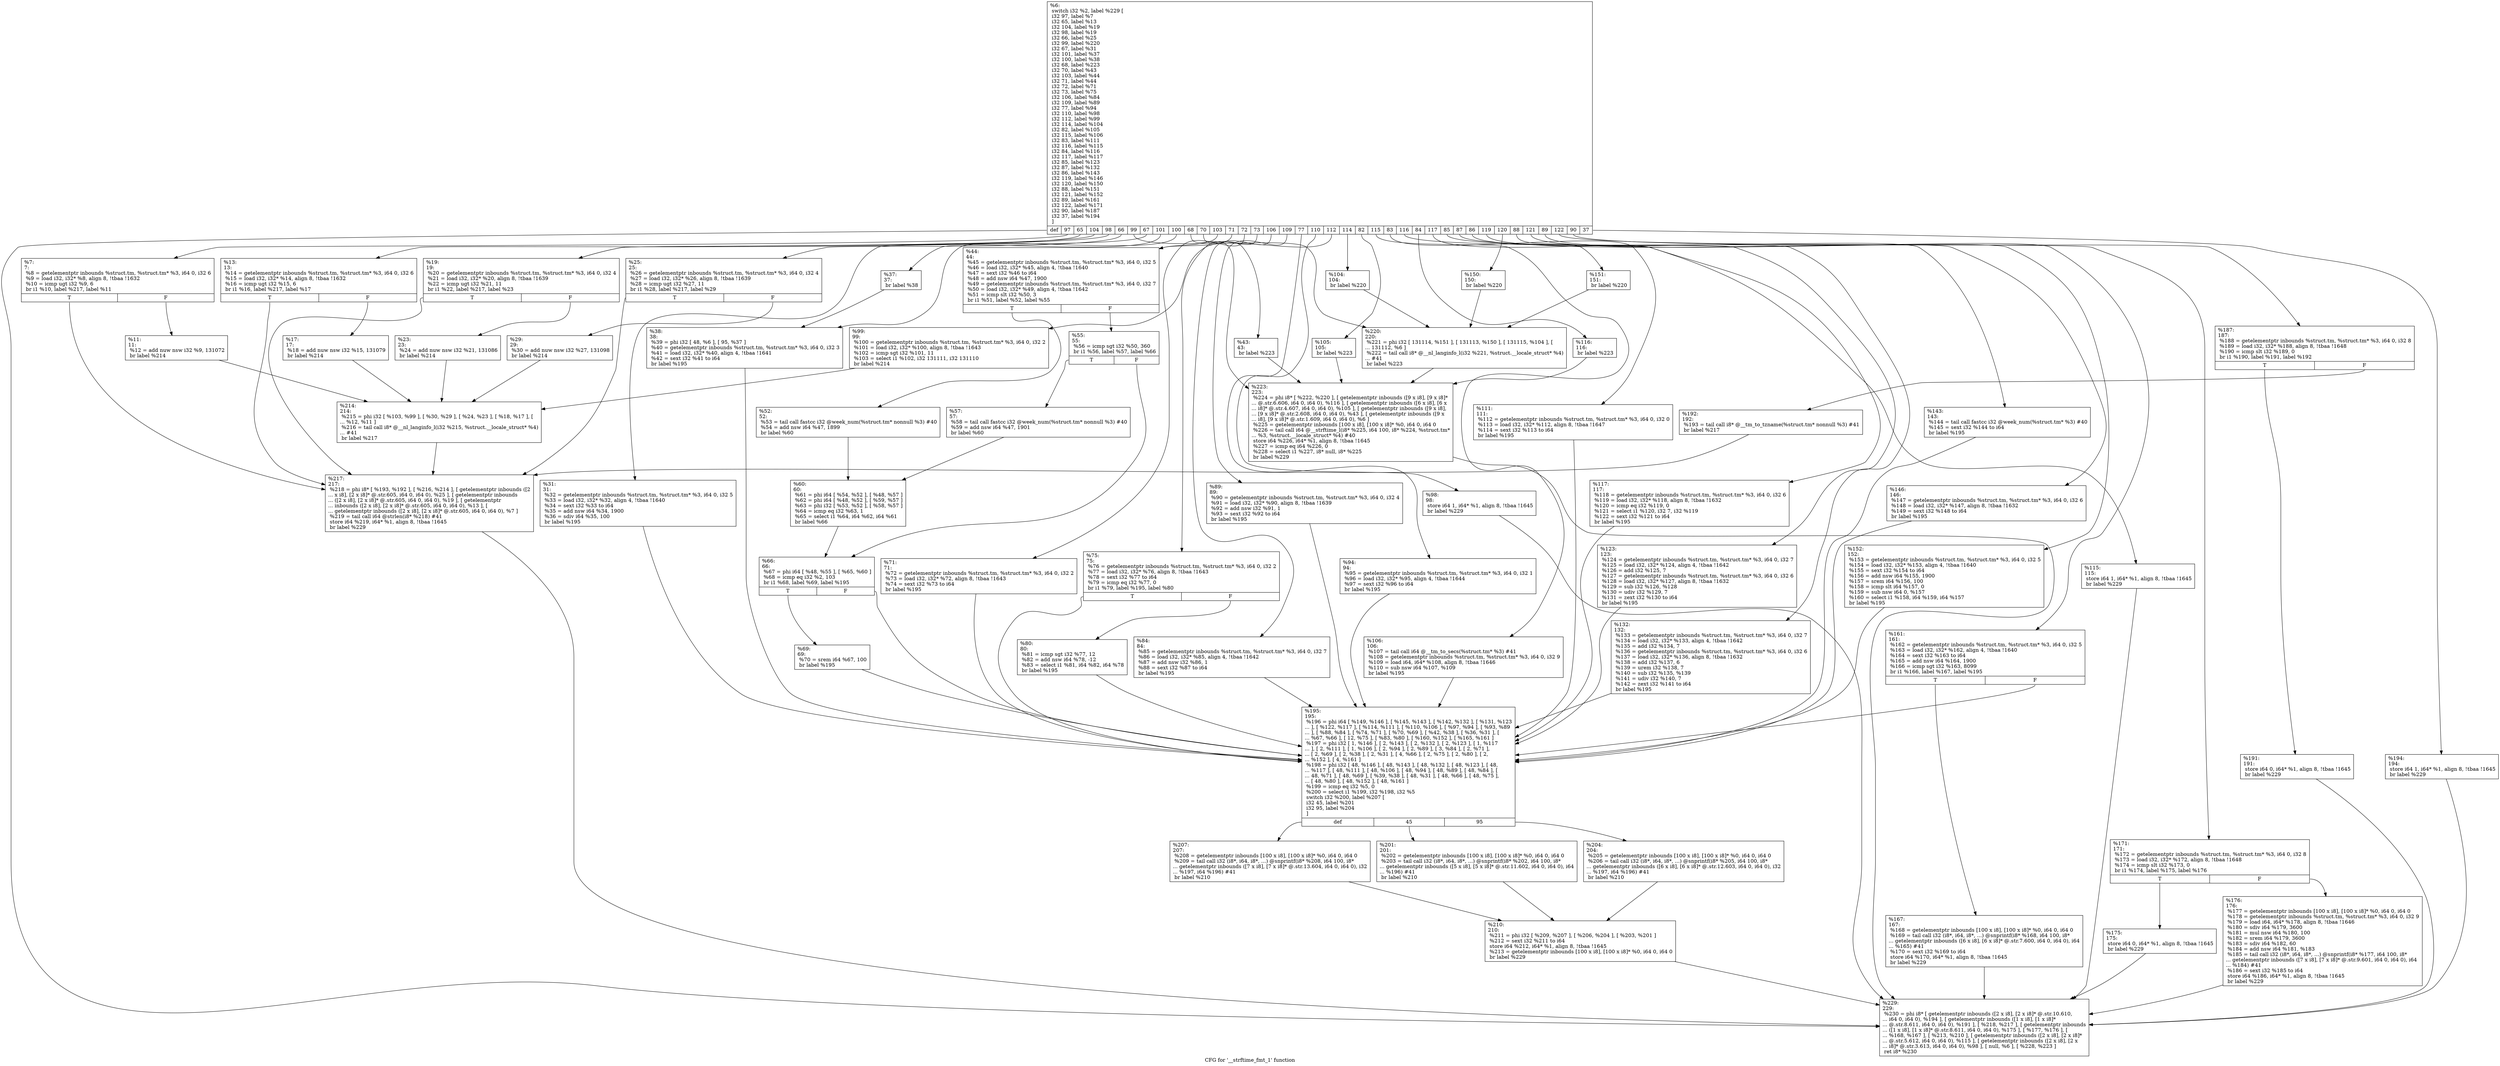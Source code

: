 digraph "CFG for '__strftime_fmt_1' function" {
	label="CFG for '__strftime_fmt_1' function";

	Node0x181b0a0 [shape=record,label="{%6:\l  switch i32 %2, label %229 [\l    i32 97, label %7\l    i32 65, label %13\l    i32 104, label %19\l    i32 98, label %19\l    i32 66, label %25\l    i32 99, label %220\l    i32 67, label %31\l    i32 101, label %37\l    i32 100, label %38\l    i32 68, label %223\l    i32 70, label %43\l    i32 103, label %44\l    i32 71, label %44\l    i32 72, label %71\l    i32 73, label %75\l    i32 106, label %84\l    i32 109, label %89\l    i32 77, label %94\l    i32 110, label %98\l    i32 112, label %99\l    i32 114, label %104\l    i32 82, label %105\l    i32 115, label %106\l    i32 83, label %111\l    i32 116, label %115\l    i32 84, label %116\l    i32 117, label %117\l    i32 85, label %123\l    i32 87, label %132\l    i32 86, label %143\l    i32 119, label %146\l    i32 120, label %150\l    i32 88, label %151\l    i32 121, label %152\l    i32 89, label %161\l    i32 122, label %171\l    i32 90, label %187\l    i32 37, label %194\l  ]\l|{<s0>def|<s1>97|<s2>65|<s3>104|<s4>98|<s5>66|<s6>99|<s7>67|<s8>101|<s9>100|<s10>68|<s11>70|<s12>103|<s13>71|<s14>72|<s15>73|<s16>106|<s17>109|<s18>77|<s19>110|<s20>112|<s21>114|<s22>82|<s23>115|<s24>83|<s25>116|<s26>84|<s27>117|<s28>85|<s29>87|<s30>86|<s31>119|<s32>120|<s33>88|<s34>121|<s35>89|<s36>122|<s37>90|<s38>37}}"];
	Node0x181b0a0:s0 -> Node0x181c360;
	Node0x181b0a0:s1 -> Node0x181b0f0;
	Node0x181b0a0:s2 -> Node0x181b190;
	Node0x181b0a0:s3 -> Node0x181b230;
	Node0x181b0a0:s4 -> Node0x181b230;
	Node0x181b0a0:s5 -> Node0x181b2d0;
	Node0x181b0a0:s6 -> Node0x181c2c0;
	Node0x181b0a0:s7 -> Node0x181b370;
	Node0x181b0a0:s8 -> Node0x181b3c0;
	Node0x181b0a0:s9 -> Node0x181b410;
	Node0x181b0a0:s10 -> Node0x181c310;
	Node0x181b0a0:s11 -> Node0x181b460;
	Node0x181b0a0:s12 -> Node0x181b4b0;
	Node0x181b0a0:s13 -> Node0x181b4b0;
	Node0x181b0a0:s14 -> Node0x181b6e0;
	Node0x181b0a0:s15 -> Node0x181b730;
	Node0x181b0a0:s16 -> Node0x181b7d0;
	Node0x181b0a0:s17 -> Node0x181b820;
	Node0x181b0a0:s18 -> Node0x181b870;
	Node0x181b0a0:s19 -> Node0x181b8c0;
	Node0x181b0a0:s20 -> Node0x181b910;
	Node0x181b0a0:s21 -> Node0x181b960;
	Node0x181b0a0:s22 -> Node0x181b9b0;
	Node0x181b0a0:s23 -> Node0x181ba00;
	Node0x181b0a0:s24 -> Node0x181ba50;
	Node0x181b0a0:s25 -> Node0x181baa0;
	Node0x181b0a0:s26 -> Node0x181baf0;
	Node0x181b0a0:s27 -> Node0x181bb40;
	Node0x181b0a0:s28 -> Node0x181bb90;
	Node0x181b0a0:s29 -> Node0x181bbe0;
	Node0x181b0a0:s30 -> Node0x181bc30;
	Node0x181b0a0:s31 -> Node0x181bc80;
	Node0x181b0a0:s32 -> Node0x181bcd0;
	Node0x181b0a0:s33 -> Node0x181bd20;
	Node0x181b0a0:s34 -> Node0x181bd70;
	Node0x181b0a0:s35 -> Node0x181bdc0;
	Node0x181b0a0:s36 -> Node0x181be60;
	Node0x181b0a0:s37 -> Node0x181bf50;
	Node0x181b0a0:s38 -> Node0x181c040;
	Node0x181b0f0 [shape=record,label="{%7:\l7:                                                \l  %8 = getelementptr inbounds %struct.tm, %struct.tm* %3, i64 0, i32 6\l  %9 = load i32, i32* %8, align 8, !tbaa !1632\l  %10 = icmp ugt i32 %9, 6\l  br i1 %10, label %217, label %11\l|{<s0>T|<s1>F}}"];
	Node0x181b0f0:s0 -> Node0x181c270;
	Node0x181b0f0:s1 -> Node0x181b140;
	Node0x181b140 [shape=record,label="{%11:\l11:                                               \l  %12 = add nuw nsw i32 %9, 131072\l  br label %214\l}"];
	Node0x181b140 -> Node0x181c220;
	Node0x181b190 [shape=record,label="{%13:\l13:                                               \l  %14 = getelementptr inbounds %struct.tm, %struct.tm* %3, i64 0, i32 6\l  %15 = load i32, i32* %14, align 8, !tbaa !1632\l  %16 = icmp ugt i32 %15, 6\l  br i1 %16, label %217, label %17\l|{<s0>T|<s1>F}}"];
	Node0x181b190:s0 -> Node0x181c270;
	Node0x181b190:s1 -> Node0x181b1e0;
	Node0x181b1e0 [shape=record,label="{%17:\l17:                                               \l  %18 = add nuw nsw i32 %15, 131079\l  br label %214\l}"];
	Node0x181b1e0 -> Node0x181c220;
	Node0x181b230 [shape=record,label="{%19:\l19:                                               \l  %20 = getelementptr inbounds %struct.tm, %struct.tm* %3, i64 0, i32 4\l  %21 = load i32, i32* %20, align 8, !tbaa !1639\l  %22 = icmp ugt i32 %21, 11\l  br i1 %22, label %217, label %23\l|{<s0>T|<s1>F}}"];
	Node0x181b230:s0 -> Node0x181c270;
	Node0x181b230:s1 -> Node0x181b280;
	Node0x181b280 [shape=record,label="{%23:\l23:                                               \l  %24 = add nuw nsw i32 %21, 131086\l  br label %214\l}"];
	Node0x181b280 -> Node0x181c220;
	Node0x181b2d0 [shape=record,label="{%25:\l25:                                               \l  %26 = getelementptr inbounds %struct.tm, %struct.tm* %3, i64 0, i32 4\l  %27 = load i32, i32* %26, align 8, !tbaa !1639\l  %28 = icmp ugt i32 %27, 11\l  br i1 %28, label %217, label %29\l|{<s0>T|<s1>F}}"];
	Node0x181b2d0:s0 -> Node0x181c270;
	Node0x181b2d0:s1 -> Node0x181b320;
	Node0x181b320 [shape=record,label="{%29:\l29:                                               \l  %30 = add nuw nsw i32 %27, 131098\l  br label %214\l}"];
	Node0x181b320 -> Node0x181c220;
	Node0x181b370 [shape=record,label="{%31:\l31:                                               \l  %32 = getelementptr inbounds %struct.tm, %struct.tm* %3, i64 0, i32 5\l  %33 = load i32, i32* %32, align 4, !tbaa !1640\l  %34 = sext i32 %33 to i64\l  %35 = add nsw i64 %34, 1900\l  %36 = sdiv i64 %35, 100\l  br label %195\l}"];
	Node0x181b370 -> Node0x181c090;
	Node0x181b3c0 [shape=record,label="{%37:\l37:                                               \l  br label %38\l}"];
	Node0x181b3c0 -> Node0x181b410;
	Node0x181b410 [shape=record,label="{%38:\l38:                                               \l  %39 = phi i32 [ 48, %6 ], [ 95, %37 ]\l  %40 = getelementptr inbounds %struct.tm, %struct.tm* %3, i64 0, i32 3\l  %41 = load i32, i32* %40, align 4, !tbaa !1641\l  %42 = sext i32 %41 to i64\l  br label %195\l}"];
	Node0x181b410 -> Node0x181c090;
	Node0x181b460 [shape=record,label="{%43:\l43:                                               \l  br label %223\l}"];
	Node0x181b460 -> Node0x181c310;
	Node0x181b4b0 [shape=record,label="{%44:\l44:                                               \l  %45 = getelementptr inbounds %struct.tm, %struct.tm* %3, i64 0, i32 5\l  %46 = load i32, i32* %45, align 4, !tbaa !1640\l  %47 = sext i32 %46 to i64\l  %48 = add nsw i64 %47, 1900\l  %49 = getelementptr inbounds %struct.tm, %struct.tm* %3, i64 0, i32 7\l  %50 = load i32, i32* %49, align 4, !tbaa !1642\l  %51 = icmp slt i32 %50, 3\l  br i1 %51, label %52, label %55\l|{<s0>T|<s1>F}}"];
	Node0x181b4b0:s0 -> Node0x181b500;
	Node0x181b4b0:s1 -> Node0x181b550;
	Node0x181b500 [shape=record,label="{%52:\l52:                                               \l  %53 = tail call fastcc i32 @week_num(%struct.tm* nonnull %3) #40\l  %54 = add nsw i64 %47, 1899\l  br label %60\l}"];
	Node0x181b500 -> Node0x181b5f0;
	Node0x181b550 [shape=record,label="{%55:\l55:                                               \l  %56 = icmp sgt i32 %50, 360\l  br i1 %56, label %57, label %66\l|{<s0>T|<s1>F}}"];
	Node0x181b550:s0 -> Node0x181b5a0;
	Node0x181b550:s1 -> Node0x181b640;
	Node0x181b5a0 [shape=record,label="{%57:\l57:                                               \l  %58 = tail call fastcc i32 @week_num(%struct.tm* nonnull %3) #40\l  %59 = add nsw i64 %47, 1901\l  br label %60\l}"];
	Node0x181b5a0 -> Node0x181b5f0;
	Node0x181b5f0 [shape=record,label="{%60:\l60:                                               \l  %61 = phi i64 [ %54, %52 ], [ %48, %57 ]\l  %62 = phi i64 [ %48, %52 ], [ %59, %57 ]\l  %63 = phi i32 [ %53, %52 ], [ %58, %57 ]\l  %64 = icmp eq i32 %63, 1\l  %65 = select i1 %64, i64 %62, i64 %61\l  br label %66\l}"];
	Node0x181b5f0 -> Node0x181b640;
	Node0x181b640 [shape=record,label="{%66:\l66:                                               \l  %67 = phi i64 [ %48, %55 ], [ %65, %60 ]\l  %68 = icmp eq i32 %2, 103\l  br i1 %68, label %69, label %195\l|{<s0>T|<s1>F}}"];
	Node0x181b640:s0 -> Node0x181b690;
	Node0x181b640:s1 -> Node0x181c090;
	Node0x181b690 [shape=record,label="{%69:\l69:                                               \l  %70 = srem i64 %67, 100\l  br label %195\l}"];
	Node0x181b690 -> Node0x181c090;
	Node0x181b6e0 [shape=record,label="{%71:\l71:                                               \l  %72 = getelementptr inbounds %struct.tm, %struct.tm* %3, i64 0, i32 2\l  %73 = load i32, i32* %72, align 8, !tbaa !1643\l  %74 = sext i32 %73 to i64\l  br label %195\l}"];
	Node0x181b6e0 -> Node0x181c090;
	Node0x181b730 [shape=record,label="{%75:\l75:                                               \l  %76 = getelementptr inbounds %struct.tm, %struct.tm* %3, i64 0, i32 2\l  %77 = load i32, i32* %76, align 8, !tbaa !1643\l  %78 = sext i32 %77 to i64\l  %79 = icmp eq i32 %77, 0\l  br i1 %79, label %195, label %80\l|{<s0>T|<s1>F}}"];
	Node0x181b730:s0 -> Node0x181c090;
	Node0x181b730:s1 -> Node0x181b780;
	Node0x181b780 [shape=record,label="{%80:\l80:                                               \l  %81 = icmp sgt i32 %77, 12\l  %82 = add nsw i64 %78, -12\l  %83 = select i1 %81, i64 %82, i64 %78\l  br label %195\l}"];
	Node0x181b780 -> Node0x181c090;
	Node0x181b7d0 [shape=record,label="{%84:\l84:                                               \l  %85 = getelementptr inbounds %struct.tm, %struct.tm* %3, i64 0, i32 7\l  %86 = load i32, i32* %85, align 4, !tbaa !1642\l  %87 = add nsw i32 %86, 1\l  %88 = sext i32 %87 to i64\l  br label %195\l}"];
	Node0x181b7d0 -> Node0x181c090;
	Node0x181b820 [shape=record,label="{%89:\l89:                                               \l  %90 = getelementptr inbounds %struct.tm, %struct.tm* %3, i64 0, i32 4\l  %91 = load i32, i32* %90, align 8, !tbaa !1639\l  %92 = add nsw i32 %91, 1\l  %93 = sext i32 %92 to i64\l  br label %195\l}"];
	Node0x181b820 -> Node0x181c090;
	Node0x181b870 [shape=record,label="{%94:\l94:                                               \l  %95 = getelementptr inbounds %struct.tm, %struct.tm* %3, i64 0, i32 1\l  %96 = load i32, i32* %95, align 4, !tbaa !1644\l  %97 = sext i32 %96 to i64\l  br label %195\l}"];
	Node0x181b870 -> Node0x181c090;
	Node0x181b8c0 [shape=record,label="{%98:\l98:                                               \l  store i64 1, i64* %1, align 8, !tbaa !1645\l  br label %229\l}"];
	Node0x181b8c0 -> Node0x181c360;
	Node0x181b910 [shape=record,label="{%99:\l99:                                               \l  %100 = getelementptr inbounds %struct.tm, %struct.tm* %3, i64 0, i32 2\l  %101 = load i32, i32* %100, align 8, !tbaa !1643\l  %102 = icmp sgt i32 %101, 11\l  %103 = select i1 %102, i32 131111, i32 131110\l  br label %214\l}"];
	Node0x181b910 -> Node0x181c220;
	Node0x181b960 [shape=record,label="{%104:\l104:                                              \l  br label %220\l}"];
	Node0x181b960 -> Node0x181c2c0;
	Node0x181b9b0 [shape=record,label="{%105:\l105:                                              \l  br label %223\l}"];
	Node0x181b9b0 -> Node0x181c310;
	Node0x181ba00 [shape=record,label="{%106:\l106:                                              \l  %107 = tail call i64 @__tm_to_secs(%struct.tm* %3) #41\l  %108 = getelementptr inbounds %struct.tm, %struct.tm* %3, i64 0, i32 9\l  %109 = load i64, i64* %108, align 8, !tbaa !1646\l  %110 = sub nsw i64 %107, %109\l  br label %195\l}"];
	Node0x181ba00 -> Node0x181c090;
	Node0x181ba50 [shape=record,label="{%111:\l111:                                              \l  %112 = getelementptr inbounds %struct.tm, %struct.tm* %3, i64 0, i32 0\l  %113 = load i32, i32* %112, align 8, !tbaa !1647\l  %114 = sext i32 %113 to i64\l  br label %195\l}"];
	Node0x181ba50 -> Node0x181c090;
	Node0x181baa0 [shape=record,label="{%115:\l115:                                              \l  store i64 1, i64* %1, align 8, !tbaa !1645\l  br label %229\l}"];
	Node0x181baa0 -> Node0x181c360;
	Node0x181baf0 [shape=record,label="{%116:\l116:                                              \l  br label %223\l}"];
	Node0x181baf0 -> Node0x181c310;
	Node0x181bb40 [shape=record,label="{%117:\l117:                                              \l  %118 = getelementptr inbounds %struct.tm, %struct.tm* %3, i64 0, i32 6\l  %119 = load i32, i32* %118, align 8, !tbaa !1632\l  %120 = icmp eq i32 %119, 0\l  %121 = select i1 %120, i32 7, i32 %119\l  %122 = sext i32 %121 to i64\l  br label %195\l}"];
	Node0x181bb40 -> Node0x181c090;
	Node0x181bb90 [shape=record,label="{%123:\l123:                                              \l  %124 = getelementptr inbounds %struct.tm, %struct.tm* %3, i64 0, i32 7\l  %125 = load i32, i32* %124, align 4, !tbaa !1642\l  %126 = add i32 %125, 7\l  %127 = getelementptr inbounds %struct.tm, %struct.tm* %3, i64 0, i32 6\l  %128 = load i32, i32* %127, align 8, !tbaa !1632\l  %129 = sub i32 %126, %128\l  %130 = udiv i32 %129, 7\l  %131 = zext i32 %130 to i64\l  br label %195\l}"];
	Node0x181bb90 -> Node0x181c090;
	Node0x181bbe0 [shape=record,label="{%132:\l132:                                              \l  %133 = getelementptr inbounds %struct.tm, %struct.tm* %3, i64 0, i32 7\l  %134 = load i32, i32* %133, align 4, !tbaa !1642\l  %135 = add i32 %134, 7\l  %136 = getelementptr inbounds %struct.tm, %struct.tm* %3, i64 0, i32 6\l  %137 = load i32, i32* %136, align 8, !tbaa !1632\l  %138 = add i32 %137, 6\l  %139 = urem i32 %138, 7\l  %140 = sub i32 %135, %139\l  %141 = udiv i32 %140, 7\l  %142 = zext i32 %141 to i64\l  br label %195\l}"];
	Node0x181bbe0 -> Node0x181c090;
	Node0x181bc30 [shape=record,label="{%143:\l143:                                              \l  %144 = tail call fastcc i32 @week_num(%struct.tm* %3) #40\l  %145 = sext i32 %144 to i64\l  br label %195\l}"];
	Node0x181bc30 -> Node0x181c090;
	Node0x181bc80 [shape=record,label="{%146:\l146:                                              \l  %147 = getelementptr inbounds %struct.tm, %struct.tm* %3, i64 0, i32 6\l  %148 = load i32, i32* %147, align 8, !tbaa !1632\l  %149 = sext i32 %148 to i64\l  br label %195\l}"];
	Node0x181bc80 -> Node0x181c090;
	Node0x181bcd0 [shape=record,label="{%150:\l150:                                              \l  br label %220\l}"];
	Node0x181bcd0 -> Node0x181c2c0;
	Node0x181bd20 [shape=record,label="{%151:\l151:                                              \l  br label %220\l}"];
	Node0x181bd20 -> Node0x181c2c0;
	Node0x181bd70 [shape=record,label="{%152:\l152:                                              \l  %153 = getelementptr inbounds %struct.tm, %struct.tm* %3, i64 0, i32 5\l  %154 = load i32, i32* %153, align 4, !tbaa !1640\l  %155 = sext i32 %154 to i64\l  %156 = add nsw i64 %155, 1900\l  %157 = srem i64 %156, 100\l  %158 = icmp slt i64 %157, 0\l  %159 = sub nsw i64 0, %157\l  %160 = select i1 %158, i64 %159, i64 %157\l  br label %195\l}"];
	Node0x181bd70 -> Node0x181c090;
	Node0x181bdc0 [shape=record,label="{%161:\l161:                                              \l  %162 = getelementptr inbounds %struct.tm, %struct.tm* %3, i64 0, i32 5\l  %163 = load i32, i32* %162, align 4, !tbaa !1640\l  %164 = sext i32 %163 to i64\l  %165 = add nsw i64 %164, 1900\l  %166 = icmp sgt i32 %163, 8099\l  br i1 %166, label %167, label %195\l|{<s0>T|<s1>F}}"];
	Node0x181bdc0:s0 -> Node0x181be10;
	Node0x181bdc0:s1 -> Node0x181c090;
	Node0x181be10 [shape=record,label="{%167:\l167:                                              \l  %168 = getelementptr inbounds [100 x i8], [100 x i8]* %0, i64 0, i64 0\l  %169 = tail call i32 (i8*, i64, i8*, ...) @snprintf(i8* %168, i64 100, i8*\l... getelementptr inbounds ([6 x i8], [6 x i8]* @.str.7.600, i64 0, i64 0), i64\l... %165) #41\l  %170 = sext i32 %169 to i64\l  store i64 %170, i64* %1, align 8, !tbaa !1645\l  br label %229\l}"];
	Node0x181be10 -> Node0x181c360;
	Node0x181be60 [shape=record,label="{%171:\l171:                                              \l  %172 = getelementptr inbounds %struct.tm, %struct.tm* %3, i64 0, i32 8\l  %173 = load i32, i32* %172, align 8, !tbaa !1648\l  %174 = icmp slt i32 %173, 0\l  br i1 %174, label %175, label %176\l|{<s0>T|<s1>F}}"];
	Node0x181be60:s0 -> Node0x181beb0;
	Node0x181be60:s1 -> Node0x181bf00;
	Node0x181beb0 [shape=record,label="{%175:\l175:                                              \l  store i64 0, i64* %1, align 8, !tbaa !1645\l  br label %229\l}"];
	Node0x181beb0 -> Node0x181c360;
	Node0x181bf00 [shape=record,label="{%176:\l176:                                              \l  %177 = getelementptr inbounds [100 x i8], [100 x i8]* %0, i64 0, i64 0\l  %178 = getelementptr inbounds %struct.tm, %struct.tm* %3, i64 0, i32 9\l  %179 = load i64, i64* %178, align 8, !tbaa !1646\l  %180 = sdiv i64 %179, 3600\l  %181 = mul nsw i64 %180, 100\l  %182 = srem i64 %179, 3600\l  %183 = sdiv i64 %182, 60\l  %184 = add nsw i64 %181, %183\l  %185 = tail call i32 (i8*, i64, i8*, ...) @snprintf(i8* %177, i64 100, i8*\l... getelementptr inbounds ([7 x i8], [7 x i8]* @.str.9.601, i64 0, i64 0), i64\l... %184) #41\l  %186 = sext i32 %185 to i64\l  store i64 %186, i64* %1, align 8, !tbaa !1645\l  br label %229\l}"];
	Node0x181bf00 -> Node0x181c360;
	Node0x181bf50 [shape=record,label="{%187:\l187:                                              \l  %188 = getelementptr inbounds %struct.tm, %struct.tm* %3, i64 0, i32 8\l  %189 = load i32, i32* %188, align 8, !tbaa !1648\l  %190 = icmp slt i32 %189, 0\l  br i1 %190, label %191, label %192\l|{<s0>T|<s1>F}}"];
	Node0x181bf50:s0 -> Node0x181bfa0;
	Node0x181bf50:s1 -> Node0x181bff0;
	Node0x181bfa0 [shape=record,label="{%191:\l191:                                              \l  store i64 0, i64* %1, align 8, !tbaa !1645\l  br label %229\l}"];
	Node0x181bfa0 -> Node0x181c360;
	Node0x181bff0 [shape=record,label="{%192:\l192:                                              \l  %193 = tail call i8* @__tm_to_tzname(%struct.tm* nonnull %3) #41\l  br label %217\l}"];
	Node0x181bff0 -> Node0x181c270;
	Node0x181c040 [shape=record,label="{%194:\l194:                                              \l  store i64 1, i64* %1, align 8, !tbaa !1645\l  br label %229\l}"];
	Node0x181c040 -> Node0x181c360;
	Node0x181c090 [shape=record,label="{%195:\l195:                                              \l  %196 = phi i64 [ %149, %146 ], [ %145, %143 ], [ %142, %132 ], [ %131, %123\l... ], [ %122, %117 ], [ %114, %111 ], [ %110, %106 ], [ %97, %94 ], [ %93, %89\l... ], [ %88, %84 ], [ %74, %71 ], [ %70, %69 ], [ %42, %38 ], [ %36, %31 ], [\l... %67, %66 ], [ 12, %75 ], [ %83, %80 ], [ %160, %152 ], [ %165, %161 ]\l  %197 = phi i32 [ 1, %146 ], [ 2, %143 ], [ 2, %132 ], [ 2, %123 ], [ 1, %117\l... ], [ 2, %111 ], [ 1, %106 ], [ 2, %94 ], [ 2, %89 ], [ 3, %84 ], [ 2, %71 ],\l... [ 2, %69 ], [ 2, %38 ], [ 2, %31 ], [ 4, %66 ], [ 2, %75 ], [ 2, %80 ], [ 2,\l... %152 ], [ 4, %161 ]\l  %198 = phi i32 [ 48, %146 ], [ 48, %143 ], [ 48, %132 ], [ 48, %123 ], [ 48,\l... %117 ], [ 48, %111 ], [ 48, %106 ], [ 48, %94 ], [ 48, %89 ], [ 48, %84 ], [\l... 48, %71 ], [ 48, %69 ], [ %39, %38 ], [ 48, %31 ], [ 48, %66 ], [ 48, %75 ],\l... [ 48, %80 ], [ 48, %152 ], [ 48, %161 ]\l  %199 = icmp eq i32 %5, 0\l  %200 = select i1 %199, i32 %198, i32 %5\l  switch i32 %200, label %207 [\l    i32 45, label %201\l    i32 95, label %204\l  ]\l|{<s0>def|<s1>45|<s2>95}}"];
	Node0x181c090:s0 -> Node0x181c180;
	Node0x181c090:s1 -> Node0x181c0e0;
	Node0x181c090:s2 -> Node0x181c130;
	Node0x181c0e0 [shape=record,label="{%201:\l201:                                              \l  %202 = getelementptr inbounds [100 x i8], [100 x i8]* %0, i64 0, i64 0\l  %203 = tail call i32 (i8*, i64, i8*, ...) @snprintf(i8* %202, i64 100, i8*\l... getelementptr inbounds ([5 x i8], [5 x i8]* @.str.11.602, i64 0, i64 0), i64\l... %196) #41\l  br label %210\l}"];
	Node0x181c0e0 -> Node0x181c1d0;
	Node0x181c130 [shape=record,label="{%204:\l204:                                              \l  %205 = getelementptr inbounds [100 x i8], [100 x i8]* %0, i64 0, i64 0\l  %206 = tail call i32 (i8*, i64, i8*, ...) @snprintf(i8* %205, i64 100, i8*\l... getelementptr inbounds ([6 x i8], [6 x i8]* @.str.12.603, i64 0, i64 0), i32\l... %197, i64 %196) #41\l  br label %210\l}"];
	Node0x181c130 -> Node0x181c1d0;
	Node0x181c180 [shape=record,label="{%207:\l207:                                              \l  %208 = getelementptr inbounds [100 x i8], [100 x i8]* %0, i64 0, i64 0\l  %209 = tail call i32 (i8*, i64, i8*, ...) @snprintf(i8* %208, i64 100, i8*\l... getelementptr inbounds ([7 x i8], [7 x i8]* @.str.13.604, i64 0, i64 0), i32\l... %197, i64 %196) #41\l  br label %210\l}"];
	Node0x181c180 -> Node0x181c1d0;
	Node0x181c1d0 [shape=record,label="{%210:\l210:                                              \l  %211 = phi i32 [ %209, %207 ], [ %206, %204 ], [ %203, %201 ]\l  %212 = sext i32 %211 to i64\l  store i64 %212, i64* %1, align 8, !tbaa !1645\l  %213 = getelementptr inbounds [100 x i8], [100 x i8]* %0, i64 0, i64 0\l  br label %229\l}"];
	Node0x181c1d0 -> Node0x181c360;
	Node0x181c220 [shape=record,label="{%214:\l214:                                              \l  %215 = phi i32 [ %103, %99 ], [ %30, %29 ], [ %24, %23 ], [ %18, %17 ], [\l... %12, %11 ]\l  %216 = tail call i8* @__nl_langinfo_l(i32 %215, %struct.__locale_struct* %4)\l... #41\l  br label %217\l}"];
	Node0x181c220 -> Node0x181c270;
	Node0x181c270 [shape=record,label="{%217:\l217:                                              \l  %218 = phi i8* [ %193, %192 ], [ %216, %214 ], [ getelementptr inbounds ([2\l... x i8], [2 x i8]* @.str.605, i64 0, i64 0), %25 ], [ getelementptr inbounds\l... ([2 x i8], [2 x i8]* @.str.605, i64 0, i64 0), %19 ], [ getelementptr\l... inbounds ([2 x i8], [2 x i8]* @.str.605, i64 0, i64 0), %13 ], [\l... getelementptr inbounds ([2 x i8], [2 x i8]* @.str.605, i64 0, i64 0), %7 ]\l  %219 = tail call i64 @strlen(i8* %218) #41\l  store i64 %219, i64* %1, align 8, !tbaa !1645\l  br label %229\l}"];
	Node0x181c270 -> Node0x181c360;
	Node0x181c2c0 [shape=record,label="{%220:\l220:                                              \l  %221 = phi i32 [ 131114, %151 ], [ 131113, %150 ], [ 131115, %104 ], [\l... 131112, %6 ]\l  %222 = tail call i8* @__nl_langinfo_l(i32 %221, %struct.__locale_struct* %4)\l... #41\l  br label %223\l}"];
	Node0x181c2c0 -> Node0x181c310;
	Node0x181c310 [shape=record,label="{%223:\l223:                                              \l  %224 = phi i8* [ %222, %220 ], [ getelementptr inbounds ([9 x i8], [9 x i8]*\l... @.str.6.606, i64 0, i64 0), %116 ], [ getelementptr inbounds ([6 x i8], [6 x\l... i8]* @.str.4.607, i64 0, i64 0), %105 ], [ getelementptr inbounds ([9 x i8],\l... [9 x i8]* @.str.2.608, i64 0, i64 0), %43 ], [ getelementptr inbounds ([9 x\l... i8], [9 x i8]* @.str.1.609, i64 0, i64 0), %6 ]\l  %225 = getelementptr inbounds [100 x i8], [100 x i8]* %0, i64 0, i64 0\l  %226 = tail call i64 @__strftime_l(i8* %225, i64 100, i8* %224, %struct.tm*\l... %3, %struct.__locale_struct* %4) #40\l  store i64 %226, i64* %1, align 8, !tbaa !1645\l  %227 = icmp eq i64 %226, 0\l  %228 = select i1 %227, i8* null, i8* %225\l  br label %229\l}"];
	Node0x181c310 -> Node0x181c360;
	Node0x181c360 [shape=record,label="{%229:\l229:                                              \l  %230 = phi i8* [ getelementptr inbounds ([2 x i8], [2 x i8]* @.str.10.610,\l... i64 0, i64 0), %194 ], [ getelementptr inbounds ([1 x i8], [1 x i8]*\l... @.str.8.611, i64 0, i64 0), %191 ], [ %218, %217 ], [ getelementptr inbounds\l... ([1 x i8], [1 x i8]* @.str.8.611, i64 0, i64 0), %175 ], [ %177, %176 ], [\l... %168, %167 ], [ %213, %210 ], [ getelementptr inbounds ([2 x i8], [2 x i8]*\l... @.str.5.612, i64 0, i64 0), %115 ], [ getelementptr inbounds ([2 x i8], [2 x\l... i8]* @.str.3.613, i64 0, i64 0), %98 ], [ null, %6 ], [ %228, %223 ]\l  ret i8* %230\l}"];
}
